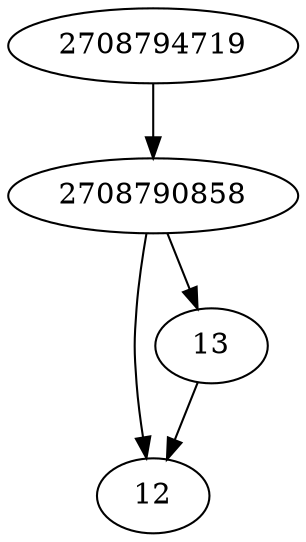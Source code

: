strict digraph  {
2708790858;
12;
13;
2708794719;
2708790858 -> 12;
2708790858 -> 13;
13 -> 12;
2708794719 -> 2708790858;
}

